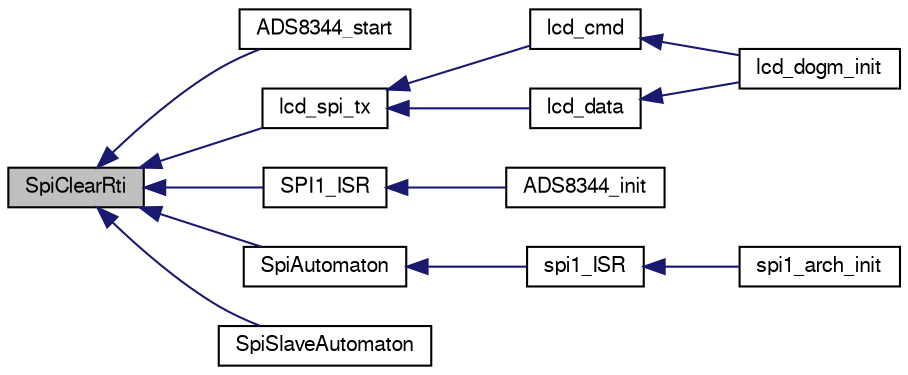 digraph "SpiClearRti"
{
  edge [fontname="FreeSans",fontsize="10",labelfontname="FreeSans",labelfontsize="10"];
  node [fontname="FreeSans",fontsize="10",shape=record];
  rankdir="LR";
  Node1 [label="SpiClearRti",height=0.2,width=0.4,color="black", fillcolor="grey75", style="filled", fontcolor="black"];
  Node1 -> Node2 [dir="back",color="midnightblue",fontsize="10",style="solid",fontname="FreeSans"];
  Node2 [label="ADS8344_start",height=0.2,width=0.4,color="black", fillcolor="white", style="filled",URL="$ADS8344_8h.html#a998b4ce1e557d7dd9256f33a85c1ec37"];
  Node1 -> Node3 [dir="back",color="midnightblue",fontsize="10",style="solid",fontname="FreeSans"];
  Node3 [label="lcd_spi_tx",height=0.2,width=0.4,color="black", fillcolor="white", style="filled",URL="$lcd__dogm__hw_8h.html#a366ee955fa7d05ec9dcc324178a212d7"];
  Node3 -> Node4 [dir="back",color="midnightblue",fontsize="10",style="solid",fontname="FreeSans"];
  Node4 [label="lcd_cmd",height=0.2,width=0.4,color="black", fillcolor="white", style="filled",URL="$lcd__dogm_8h.html#a013ebbab9fe5f1d401ebb0706f6499be"];
  Node4 -> Node5 [dir="back",color="midnightblue",fontsize="10",style="solid",fontname="FreeSans"];
  Node5 [label="lcd_dogm_init",height=0.2,width=0.4,color="black", fillcolor="white", style="filled",URL="$lcd__dogm_8h.html#ab6acaab38b691cf2bd50ff3f9cd5a9e9"];
  Node3 -> Node6 [dir="back",color="midnightblue",fontsize="10",style="solid",fontname="FreeSans"];
  Node6 [label="lcd_data",height=0.2,width=0.4,color="black", fillcolor="white", style="filled",URL="$lcd__dogm_8h.html#ad0729d2cba627825a089ca1fff12ba29"];
  Node6 -> Node5 [dir="back",color="midnightblue",fontsize="10",style="solid",fontname="FreeSans"];
  Node1 -> Node7 [dir="back",color="midnightblue",fontsize="10",style="solid",fontname="FreeSans"];
  Node7 [label="SPI1_ISR",height=0.2,width=0.4,color="black", fillcolor="white", style="filled",URL="$ADS8344_8c.html#a65d6ea131026affbdf33be235dfdb49d"];
  Node7 -> Node8 [dir="back",color="midnightblue",fontsize="10",style="solid",fontname="FreeSans"];
  Node8 [label="ADS8344_init",height=0.2,width=0.4,color="black", fillcolor="white", style="filled",URL="$ADS8344_8h.html#aa25a279dd8571513ab369b489a858484"];
  Node1 -> Node9 [dir="back",color="midnightblue",fontsize="10",style="solid",fontname="FreeSans"];
  Node9 [label="SpiAutomaton",height=0.2,width=0.4,color="black", fillcolor="white", style="filled",URL="$lpc21_2mcu__periph_2spi__arch_8c.html#a0c3a952b26b4118dcd848cb234062997"];
  Node9 -> Node10 [dir="back",color="midnightblue",fontsize="10",style="solid",fontname="FreeSans"];
  Node10 [label="spi1_ISR",height=0.2,width=0.4,color="black", fillcolor="white", style="filled",URL="$lpc21_2mcu__periph_2spi__arch_8c.html#a757fa003ca462da8fabcb89abf3943d3"];
  Node10 -> Node11 [dir="back",color="midnightblue",fontsize="10",style="solid",fontname="FreeSans"];
  Node11 [label="spi1_arch_init",height=0.2,width=0.4,color="black", fillcolor="white", style="filled",URL="$group__spi.html#gaaba00866ddaf960c0c761e61f81e5216",tooltip="Architecture dependent SPI1 initialization. "];
  Node1 -> Node12 [dir="back",color="midnightblue",fontsize="10",style="solid",fontname="FreeSans"];
  Node12 [label="SpiSlaveAutomaton",height=0.2,width=0.4,color="black", fillcolor="white", style="filled",URL="$lpc21_2mcu__periph_2spi__arch_8c.html#a54b1260ddbea815fbb38efa3d44917b9"];
}
